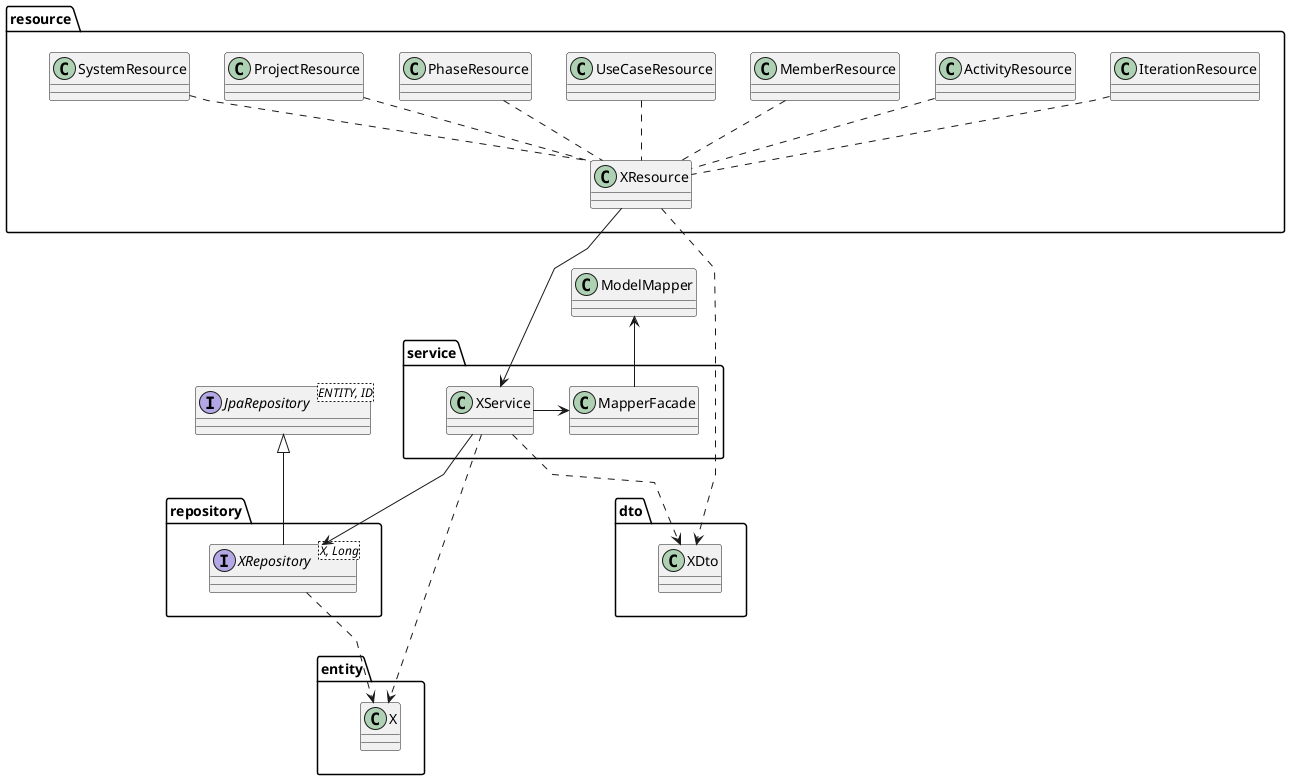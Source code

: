 @startuml
skinparam linetype polyline

resource -[hidden]down> service
resource .[hidden]down> dto
service -[hidden]down> repository
service .[hidden]down> dto
service .[hidden]down> entity
repository -[hidden]down> entity

interface JpaRepository<ENTITY, ID>
class ModelMapper

namespace resource {
    class MemberResource
    class UseCaseResource
    class PhaseResource
    class ProjectResource
    class SystemResource
    class IterationResource
    class ActivityResource

    class XResource

    MemberResource .down. XResource
    UseCaseResource .down. XResource
    PhaseResource .down. XResource
    ProjectResource .down. XResource
    SystemResource .down. XResource
    IterationResource .down. XResource
    ActivityResource .down. XResource
}
namespace service {
    class XService
    class MapperFacade

    XService -> MapperFacade
}
namespace repository {
    interface XRepository<X, Long> extends .JpaRepository
}
namespace entity {
    class X
}
namespace dto {
    class XDto
}

    resource.XResource -down--> service.XService
    resource.XResource .down.> dto.XDto

    service.XService -down-> repository.XRepository
    service.XService .down.> dto.XDto
    service.XService .down> entity.X
    service.MapperFacade -up-> ModelMapper

    repository.XRepository ..> entity.X

@enduml
